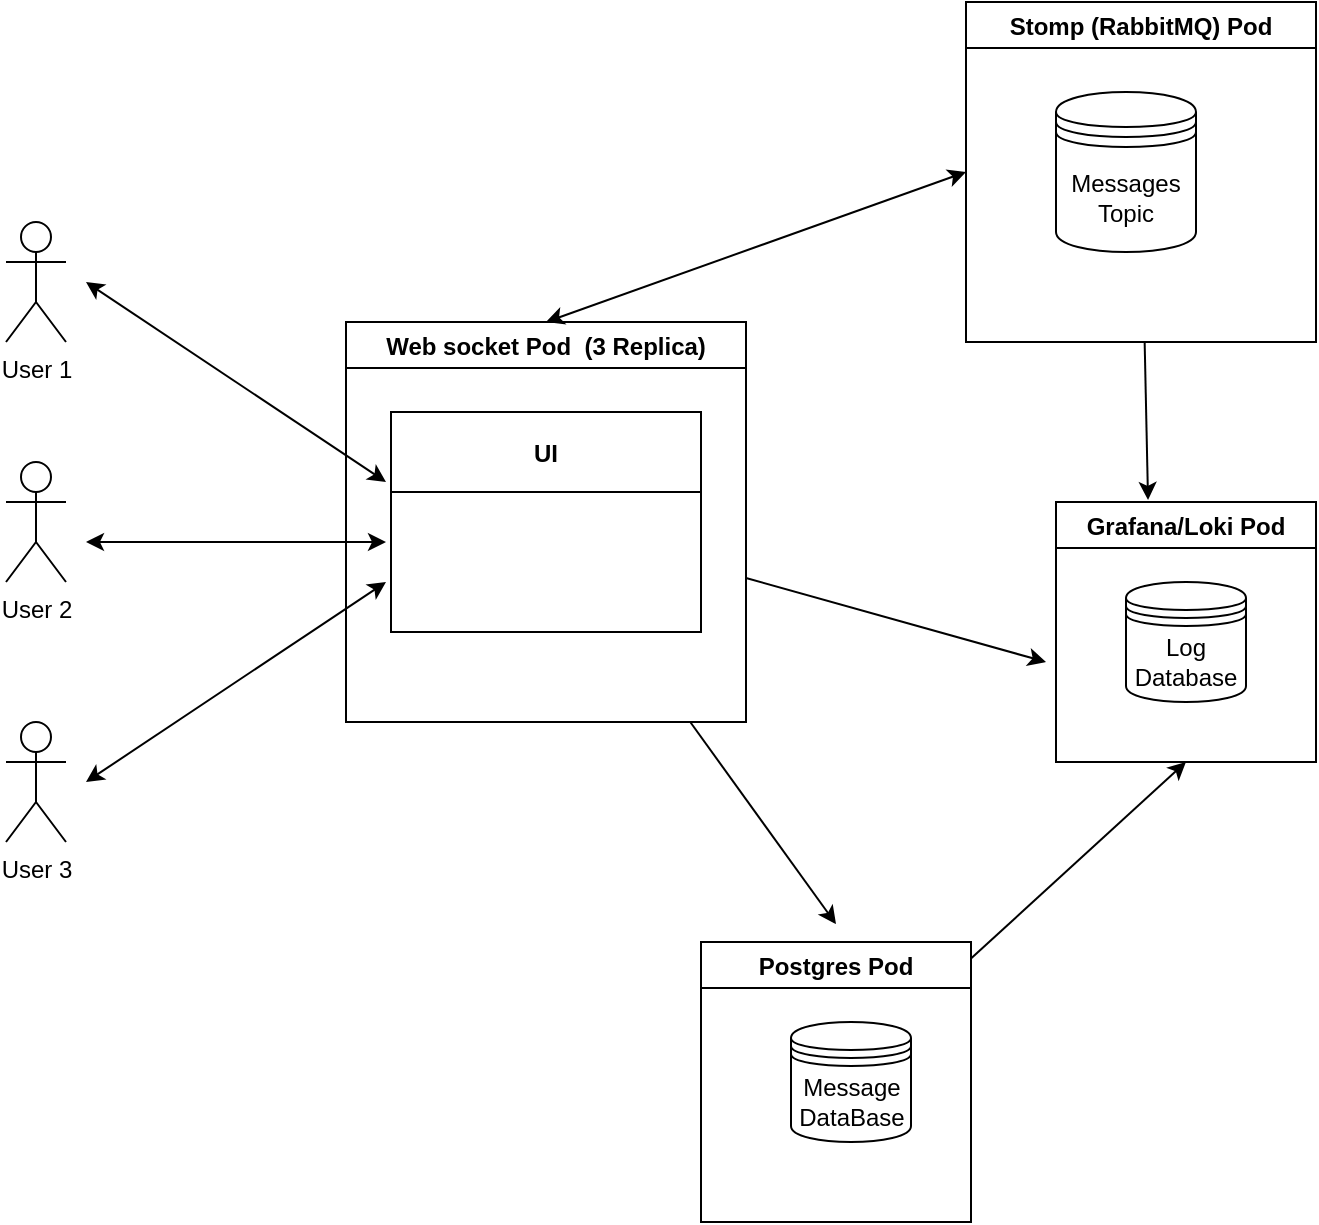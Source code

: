 <mxfile version="20.3.3" type="device"><diagram id="gjjKxNTL0-YlBU3K5skI" name="Page-1"><mxGraphModel dx="908" dy="816" grid="1" gridSize="10" guides="1" tooltips="1" connect="1" arrows="1" fold="1" page="1" pageScale="1" pageWidth="850" pageHeight="1100" math="0" shadow="0"><root><mxCell id="0"/><mxCell id="1" parent="0"/><mxCell id="OdOq00YmVIwe5Lc0tlgo-3" value="User 1" style="shape=umlActor;verticalLabelPosition=bottom;verticalAlign=top;html=1;outlineConnect=0;" parent="1" vertex="1"><mxGeometry x="80" y="140" width="30" height="60" as="geometry"/></mxCell><mxCell id="OdOq00YmVIwe5Lc0tlgo-4" value="User 2" style="shape=umlActor;verticalLabelPosition=bottom;verticalAlign=top;html=1;outlineConnect=0;" parent="1" vertex="1"><mxGeometry x="80" y="260" width="30" height="60" as="geometry"/></mxCell><mxCell id="OdOq00YmVIwe5Lc0tlgo-5" value="User 3" style="shape=umlActor;verticalLabelPosition=bottom;verticalAlign=top;html=1;outlineConnect=0;" parent="1" vertex="1"><mxGeometry x="80" y="390" width="30" height="60" as="geometry"/></mxCell><mxCell id="OdOq00YmVIwe5Lc0tlgo-8" value="UI" style="swimlane;startSize=40;" parent="1" vertex="1"><mxGeometry x="272.5" y="235" width="155" height="110" as="geometry"/></mxCell><mxCell id="jvA5DK_xn3DmCo7aGELL-2" style="rounded=0;orthogonalLoop=1;jettySize=auto;html=1;entryX=0.5;entryY=-0.064;entryDx=0;entryDy=0;entryPerimeter=0;" edge="1" parent="1" source="OdOq00YmVIwe5Lc0tlgo-13" target="OdOq00YmVIwe5Lc0tlgo-15"><mxGeometry relative="1" as="geometry"><mxPoint x="580" y="450" as="targetPoint"/></mxGeometry></mxCell><mxCell id="jvA5DK_xn3DmCo7aGELL-5" style="edgeStyle=none;rounded=0;orthogonalLoop=1;jettySize=auto;html=1;" edge="1" parent="1" source="OdOq00YmVIwe5Lc0tlgo-13"><mxGeometry relative="1" as="geometry"><mxPoint x="600" y="360" as="targetPoint"/></mxGeometry></mxCell><mxCell id="OdOq00YmVIwe5Lc0tlgo-13" value="Web socket Pod  (3 Replica)" style="swimlane;" parent="1" vertex="1"><mxGeometry x="250" y="190" width="200" height="200" as="geometry"/></mxCell><mxCell id="OdOq00YmVIwe5Lc0tlgo-14" value="Grafana/Loki Pod" style="swimlane;" parent="1" vertex="1"><mxGeometry x="605" y="280" width="130" height="130" as="geometry"/></mxCell><mxCell id="OdOq00YmVIwe5Lc0tlgo-10" value="Log Database" style="shape=datastore;whiteSpace=wrap;html=1;" parent="OdOq00YmVIwe5Lc0tlgo-14" vertex="1"><mxGeometry x="35" y="40" width="60" height="60" as="geometry"/></mxCell><mxCell id="jvA5DK_xn3DmCo7aGELL-6" style="edgeStyle=none;rounded=0;orthogonalLoop=1;jettySize=auto;html=1;entryX=0.5;entryY=1;entryDx=0;entryDy=0;" edge="1" parent="1" source="OdOq00YmVIwe5Lc0tlgo-15" target="OdOq00YmVIwe5Lc0tlgo-14"><mxGeometry relative="1" as="geometry"/></mxCell><mxCell id="OdOq00YmVIwe5Lc0tlgo-15" value="Postgres Pod" style="swimlane;startSize=23;" parent="1" vertex="1"><mxGeometry x="427.5" y="500" width="135" height="140" as="geometry"/></mxCell><mxCell id="OdOq00YmVIwe5Lc0tlgo-11" value="Message DataBase" style="shape=datastore;whiteSpace=wrap;html=1;" parent="OdOq00YmVIwe5Lc0tlgo-15" vertex="1"><mxGeometry x="45" y="40" width="60" height="60" as="geometry"/></mxCell><mxCell id="OdOq00YmVIwe5Lc0tlgo-21" value="" style="endArrow=classic;startArrow=classic;html=1;rounded=0;" parent="1" edge="1"><mxGeometry width="50" height="50" relative="1" as="geometry"><mxPoint x="120" y="170" as="sourcePoint"/><mxPoint x="270" y="270" as="targetPoint"/></mxGeometry></mxCell><mxCell id="OdOq00YmVIwe5Lc0tlgo-23" value="" style="endArrow=classic;startArrow=classic;html=1;rounded=0;" parent="1" edge="1"><mxGeometry width="50" height="50" relative="1" as="geometry"><mxPoint x="120" y="300" as="sourcePoint"/><mxPoint x="270" y="300" as="targetPoint"/></mxGeometry></mxCell><mxCell id="OdOq00YmVIwe5Lc0tlgo-24" value="" style="endArrow=classic;startArrow=classic;html=1;rounded=0;" parent="1" edge="1"><mxGeometry width="50" height="50" relative="1" as="geometry"><mxPoint x="120" y="420" as="sourcePoint"/><mxPoint x="270" y="320" as="targetPoint"/></mxGeometry></mxCell><mxCell id="jvA5DK_xn3DmCo7aGELL-7" style="edgeStyle=none;rounded=0;orthogonalLoop=1;jettySize=auto;html=1;entryX=0.354;entryY=-0.008;entryDx=0;entryDy=0;entryPerimeter=0;" edge="1" parent="1" source="bv5Wg1XWSNnmqzR4ARZa-4" target="OdOq00YmVIwe5Lc0tlgo-14"><mxGeometry relative="1" as="geometry"/></mxCell><mxCell id="bv5Wg1XWSNnmqzR4ARZa-4" value="Stomp (RabbitMQ) Pod" style="swimlane;" parent="1" vertex="1"><mxGeometry x="560" y="30" width="175" height="170" as="geometry"/></mxCell><mxCell id="bv5Wg1XWSNnmqzR4ARZa-2" value="Messages Topic" style="shape=datastore;whiteSpace=wrap;html=1;" parent="bv5Wg1XWSNnmqzR4ARZa-4" vertex="1"><mxGeometry x="45" y="45" width="70" height="80" as="geometry"/></mxCell><mxCell id="jvA5DK_xn3DmCo7aGELL-4" value="" style="endArrow=classic;startArrow=classic;html=1;rounded=0;entryX=0.5;entryY=0;entryDx=0;entryDy=0;exitX=0;exitY=0.5;exitDx=0;exitDy=0;" edge="1" parent="1" source="bv5Wg1XWSNnmqzR4ARZa-4" target="OdOq00YmVIwe5Lc0tlgo-13"><mxGeometry width="50" height="50" relative="1" as="geometry"><mxPoint x="550" y="120" as="sourcePoint"/><mxPoint x="450" y="390" as="targetPoint"/></mxGeometry></mxCell></root></mxGraphModel></diagram></mxfile>